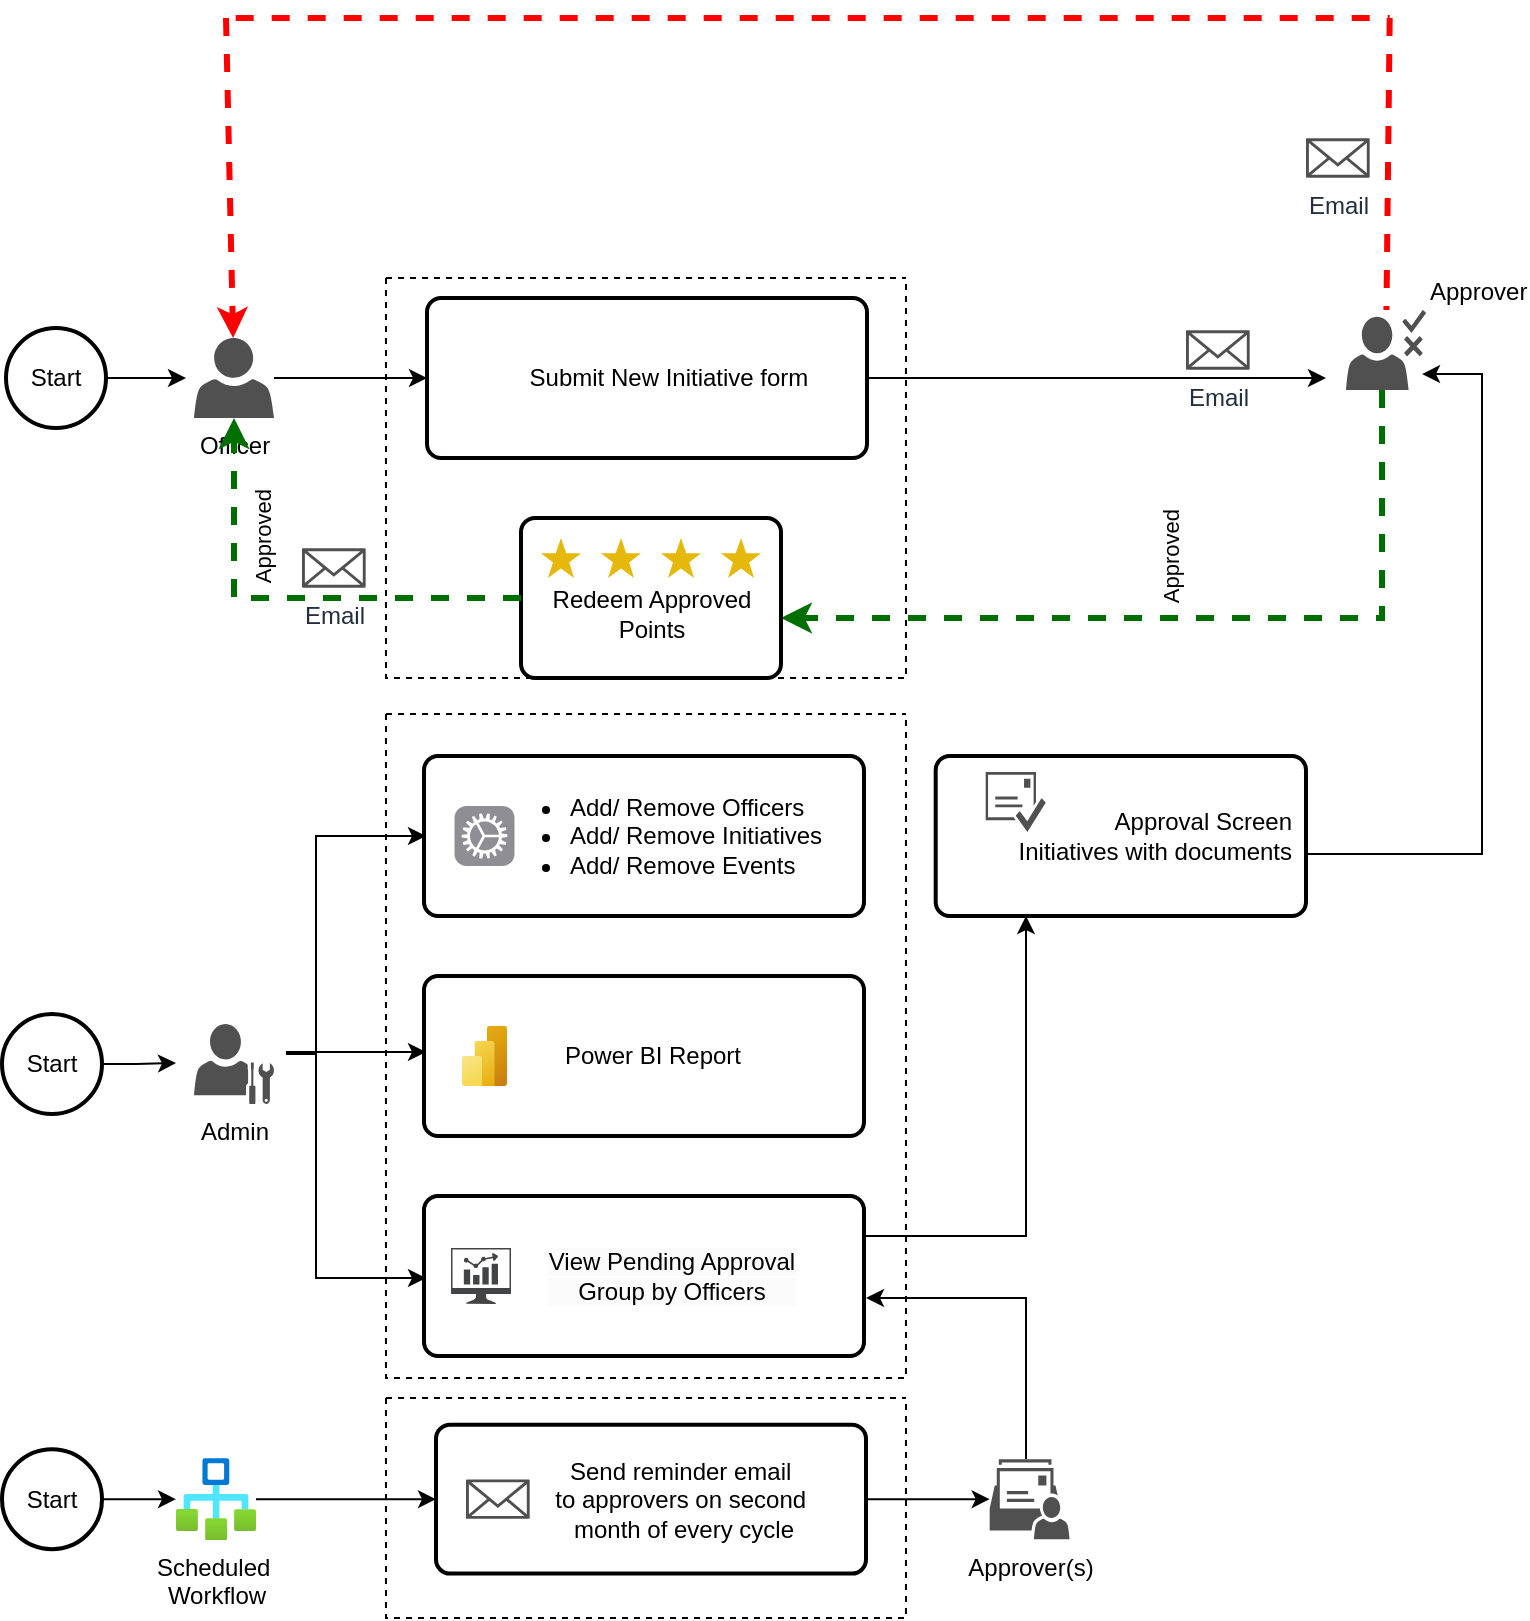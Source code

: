 <mxfile version="24.8.0">
  <diagram id="C5RBs43oDa-KdzZeNtuy" name="Page-1">
    <mxGraphModel dx="1050" dy="565" grid="1" gridSize="10" guides="1" tooltips="1" connect="1" arrows="1" fold="1" page="1" pageScale="1" pageWidth="827" pageHeight="1169" math="0" shadow="0">
      <root>
        <mxCell id="WIyWlLk6GJQsqaUBKTNV-0" />
        <mxCell id="WIyWlLk6GJQsqaUBKTNV-1" parent="WIyWlLk6GJQsqaUBKTNV-0" />
        <mxCell id="3lumVSMZ-ujpwdsF0KcU-28" style="edgeStyle=orthogonalEdgeStyle;rounded=0;orthogonalLoop=1;jettySize=auto;html=1;exitX=1;exitY=0.5;exitDx=0;exitDy=0;exitPerimeter=0;" parent="WIyWlLk6GJQsqaUBKTNV-1" source="3lumVSMZ-ujpwdsF0KcU-0" edge="1">
          <mxGeometry relative="1" as="geometry">
            <mxPoint x="132" y="200" as="targetPoint" />
          </mxGeometry>
        </mxCell>
        <mxCell id="3lumVSMZ-ujpwdsF0KcU-0" value="Start" style="strokeWidth=2;html=1;shape=mxgraph.flowchart.start_2;whiteSpace=wrap;" parent="WIyWlLk6GJQsqaUBKTNV-1" vertex="1">
          <mxGeometry x="42" y="175" width="50" height="50" as="geometry" />
        </mxCell>
        <mxCell id="3lumVSMZ-ujpwdsF0KcU-33" value="" style="edgeStyle=orthogonalEdgeStyle;rounded=0;orthogonalLoop=1;jettySize=auto;html=1;" parent="WIyWlLk6GJQsqaUBKTNV-1" edge="1">
          <mxGeometry relative="1" as="geometry">
            <mxPoint x="702" y="200" as="targetPoint" />
            <mxPoint x="472" y="200" as="sourcePoint" />
          </mxGeometry>
        </mxCell>
        <mxCell id="3lumVSMZ-ujpwdsF0KcU-39" style="edgeStyle=orthogonalEdgeStyle;rounded=0;orthogonalLoop=1;jettySize=auto;html=1;entryX=0;entryY=0.5;entryDx=0;entryDy=0;" parent="WIyWlLk6GJQsqaUBKTNV-1" source="3lumVSMZ-ujpwdsF0KcU-34" target="3lumVSMZ-ujpwdsF0KcU-20" edge="1">
          <mxGeometry relative="1" as="geometry" />
        </mxCell>
        <mxCell id="3lumVSMZ-ujpwdsF0KcU-34" value="Officer" style="sketch=0;pointerEvents=1;shadow=0;dashed=0;html=1;strokeColor=none;fillColor=#505050;labelPosition=center;verticalLabelPosition=bottom;verticalAlign=top;outlineConnect=0;align=center;shape=mxgraph.office.users.user;movable=1;resizable=1;rotatable=1;deletable=1;editable=1;locked=0;connectable=1;" parent="WIyWlLk6GJQsqaUBKTNV-1" vertex="1">
          <mxGeometry x="136" y="180" width="40" height="40" as="geometry" />
        </mxCell>
        <mxCell id="3lumVSMZ-ujpwdsF0KcU-56" value="Approved" style="edgeStyle=orthogonalEdgeStyle;rounded=0;orthogonalLoop=1;jettySize=auto;html=1;strokeColor=#006e00;dashed=1;strokeWidth=3;verticalAlign=bottom;labelPosition=left;verticalLabelPosition=top;align=right;horizontal=0;spacingBottom=50;spacingRight=4;" parent="WIyWlLk6GJQsqaUBKTNV-1" source="3lumVSMZ-ujpwdsF0KcU-35" target="3lumVSMZ-ujpwdsF0KcU-25" edge="1">
          <mxGeometry x="0.002" relative="1" as="geometry">
            <Array as="points">
              <mxPoint x="730" y="320" />
            </Array>
            <mxPoint as="offset" />
          </mxGeometry>
        </mxCell>
        <mxCell id="3lumVSMZ-ujpwdsF0KcU-35" value="Approver" style="sketch=0;pointerEvents=1;shadow=0;dashed=0;html=1;strokeColor=none;fillColor=#505050;labelPosition=right;verticalLabelPosition=top;verticalAlign=bottom;outlineConnect=0;align=left;shape=mxgraph.office.users.approver;direction=east;" parent="WIyWlLk6GJQsqaUBKTNV-1" vertex="1">
          <mxGeometry x="712" y="166" width="40" height="40" as="geometry" />
        </mxCell>
        <mxCell id="3lumVSMZ-ujpwdsF0KcU-40" value="Email" style="sketch=0;outlineConnect=0;fontColor=#232F3E;gradientColor=none;fillColor=#505050;strokeColor=none;dashed=0;verticalLabelPosition=bottom;verticalAlign=top;align=center;html=1;fontSize=12;fontStyle=0;aspect=fixed;pointerEvents=1;shape=mxgraph.aws4.email_2;labelPosition=center;textDirection=ltr;" parent="WIyWlLk6GJQsqaUBKTNV-1" vertex="1">
          <mxGeometry x="632" y="176" width="31.84" height="20" as="geometry" />
        </mxCell>
        <mxCell id="3lumVSMZ-ujpwdsF0KcU-44" value="" style="endArrow=none;html=1;rounded=0;dashed=1;strokeColor=#ff0000;strokeWidth=3;" parent="WIyWlLk6GJQsqaUBKTNV-1" edge="1">
          <mxGeometry width="50" height="50" relative="1" as="geometry">
            <mxPoint x="156.84" y="20" as="sourcePoint" />
            <mxPoint x="733.84" y="20" as="targetPoint" />
          </mxGeometry>
        </mxCell>
        <mxCell id="3lumVSMZ-ujpwdsF0KcU-47" value="" style="endArrow=classic;html=1;rounded=0;strokeColor=#ff0000;dashed=1;strokeWidth=3;" parent="WIyWlLk6GJQsqaUBKTNV-1" target="3lumVSMZ-ujpwdsF0KcU-34" edge="1">
          <mxGeometry width="50" height="50" relative="1" as="geometry">
            <mxPoint x="152" y="20" as="sourcePoint" />
            <mxPoint x="202" y="90" as="targetPoint" />
          </mxGeometry>
        </mxCell>
        <mxCell id="3lumVSMZ-ujpwdsF0KcU-57" value="Email" style="sketch=0;outlineConnect=0;fontColor=#232F3E;gradientColor=none;fillColor=#505050;strokeColor=none;dashed=0;verticalLabelPosition=bottom;verticalAlign=top;align=center;html=1;fontSize=12;fontStyle=0;aspect=fixed;pointerEvents=1;shape=mxgraph.aws4.email_2;labelPosition=center;textDirection=ltr;" parent="WIyWlLk6GJQsqaUBKTNV-1" vertex="1">
          <mxGeometry x="190" y="285" width="31.84" height="20" as="geometry" />
        </mxCell>
        <mxCell id="3lumVSMZ-ujpwdsF0KcU-63" value="Email" style="sketch=0;outlineConnect=0;fontColor=#232F3E;gradientColor=none;fillColor=#505050;strokeColor=none;dashed=0;verticalLabelPosition=bottom;verticalAlign=top;align=center;html=1;fontSize=12;fontStyle=0;aspect=fixed;pointerEvents=1;shape=mxgraph.aws4.email_2;labelPosition=center;textDirection=ltr;" parent="WIyWlLk6GJQsqaUBKTNV-1" vertex="1">
          <mxGeometry x="692" y="80" width="31.84" height="20" as="geometry" />
        </mxCell>
        <mxCell id="3lumVSMZ-ujpwdsF0KcU-73" value="" style="edgeStyle=orthogonalEdgeStyle;rounded=0;orthogonalLoop=1;jettySize=auto;html=1;" parent="WIyWlLk6GJQsqaUBKTNV-1" source="3lumVSMZ-ujpwdsF0KcU-64" edge="1">
          <mxGeometry relative="1" as="geometry">
            <mxPoint x="127" y="542.478" as="targetPoint" />
          </mxGeometry>
        </mxCell>
        <mxCell id="3lumVSMZ-ujpwdsF0KcU-64" value="Start" style="strokeWidth=2;html=1;shape=mxgraph.flowchart.start_2;whiteSpace=wrap;" parent="WIyWlLk6GJQsqaUBKTNV-1" vertex="1">
          <mxGeometry x="40" y="518" width="50" height="50" as="geometry" />
        </mxCell>
        <mxCell id="3lumVSMZ-ujpwdsF0KcU-94" value="" style="edgeStyle=orthogonalEdgeStyle;rounded=0;orthogonalLoop=1;jettySize=auto;html=1;exitX=1;exitY=0.25;exitDx=0;exitDy=0;" parent="WIyWlLk6GJQsqaUBKTNV-1" source="3lumVSMZ-ujpwdsF0KcU-76" target="3lumVSMZ-ujpwdsF0KcU-93" edge="1">
          <mxGeometry relative="1" as="geometry">
            <Array as="points">
              <mxPoint x="552" y="629" />
            </Array>
          </mxGeometry>
        </mxCell>
        <mxCell id="3lumVSMZ-ujpwdsF0KcU-88" value="" style="endArrow=none;html=1;rounded=0;dashed=1;strokeColor=#ff0000;strokeWidth=3;" parent="WIyWlLk6GJQsqaUBKTNV-1" target="3lumVSMZ-ujpwdsF0KcU-35" edge="1">
          <mxGeometry width="50" height="50" relative="1" as="geometry">
            <mxPoint x="733.84" y="20" as="sourcePoint" />
            <mxPoint x="1310.84" y="20" as="targetPoint" />
          </mxGeometry>
        </mxCell>
        <mxCell id="3lumVSMZ-ujpwdsF0KcU-99" style="edgeStyle=orthogonalEdgeStyle;rounded=0;orthogonalLoop=1;jettySize=auto;html=1;" parent="WIyWlLk6GJQsqaUBKTNV-1" edge="1">
          <mxGeometry relative="1" as="geometry">
            <mxPoint x="750" y="198.043" as="targetPoint" />
            <mxPoint x="690" y="438" as="sourcePoint" />
            <Array as="points">
              <mxPoint x="780" y="438" />
              <mxPoint x="780" y="198" />
            </Array>
          </mxGeometry>
        </mxCell>
        <mxCell id="3lumVSMZ-ujpwdsF0KcU-110" value="" style="edgeStyle=orthogonalEdgeStyle;rounded=0;orthogonalLoop=1;jettySize=auto;html=1;" parent="WIyWlLk6GJQsqaUBKTNV-1" source="3lumVSMZ-ujpwdsF0KcU-106" target="3lumVSMZ-ujpwdsF0KcU-109" edge="1">
          <mxGeometry relative="1" as="geometry" />
        </mxCell>
        <mxCell id="3lumVSMZ-ujpwdsF0KcU-106" value="Scheduled&amp;nbsp;&lt;div&gt;Workflow&lt;/div&gt;" style="image;aspect=fixed;html=1;points=[];align=center;fontSize=12;image=img/lib/azure2/general/Workflow.svg;" parent="WIyWlLk6GJQsqaUBKTNV-1" vertex="1">
          <mxGeometry x="127" y="740" width="40" height="41.18" as="geometry" />
        </mxCell>
        <mxCell id="3lumVSMZ-ujpwdsF0KcU-108" value="" style="edgeStyle=orthogonalEdgeStyle;rounded=0;orthogonalLoop=1;jettySize=auto;html=1;" parent="WIyWlLk6GJQsqaUBKTNV-1" source="3lumVSMZ-ujpwdsF0KcU-107" target="3lumVSMZ-ujpwdsF0KcU-106" edge="1">
          <mxGeometry relative="1" as="geometry" />
        </mxCell>
        <mxCell id="3lumVSMZ-ujpwdsF0KcU-107" value="Start" style="strokeWidth=2;html=1;shape=mxgraph.flowchart.start_2;whiteSpace=wrap;" parent="WIyWlLk6GJQsqaUBKTNV-1" vertex="1">
          <mxGeometry x="40" y="735.59" width="50" height="50" as="geometry" />
        </mxCell>
        <mxCell id="3lumVSMZ-ujpwdsF0KcU-122" value="" style="edgeStyle=orthogonalEdgeStyle;rounded=0;orthogonalLoop=1;jettySize=auto;html=1;" parent="WIyWlLk6GJQsqaUBKTNV-1" source="3lumVSMZ-ujpwdsF0KcU-109" target="3lumVSMZ-ujpwdsF0KcU-121" edge="1">
          <mxGeometry relative="1" as="geometry" />
        </mxCell>
        <mxCell id="3lumVSMZ-ujpwdsF0KcU-119" value="Admin" style="sketch=0;pointerEvents=1;shadow=0;dashed=0;html=1;strokeColor=none;fillColor=#505050;labelPosition=center;verticalLabelPosition=bottom;verticalAlign=top;outlineConnect=0;align=center;shape=mxgraph.office.users.administrator;" parent="WIyWlLk6GJQsqaUBKTNV-1" vertex="1">
          <mxGeometry x="136" y="523" width="40" height="40" as="geometry" />
        </mxCell>
        <mxCell id="3lumVSMZ-ujpwdsF0KcU-124" style="edgeStyle=orthogonalEdgeStyle;rounded=0;orthogonalLoop=1;jettySize=auto;html=1;" parent="WIyWlLk6GJQsqaUBKTNV-1" source="3lumVSMZ-ujpwdsF0KcU-121" edge="1">
          <mxGeometry relative="1" as="geometry">
            <mxPoint x="472" y="660" as="targetPoint" />
            <Array as="points">
              <mxPoint x="552" y="660" />
            </Array>
          </mxGeometry>
        </mxCell>
        <mxCell id="3lumVSMZ-ujpwdsF0KcU-121" value="Approver(s)" style="sketch=0;pointerEvents=1;shadow=0;dashed=0;html=1;strokeColor=none;fillColor=#505050;labelPosition=center;verticalLabelPosition=bottom;verticalAlign=top;outlineConnect=0;align=center;shape=mxgraph.office.communications.user_mailbox;" parent="WIyWlLk6GJQsqaUBKTNV-1" vertex="1">
          <mxGeometry x="533.84" y="740.59" width="40" height="40" as="geometry" />
        </mxCell>
        <mxCell id="3lumVSMZ-ujpwdsF0KcU-131" value="" style="group" parent="WIyWlLk6GJQsqaUBKTNV-1" vertex="1" connectable="0">
          <mxGeometry x="232" y="150" width="260" height="320" as="geometry" />
        </mxCell>
        <mxCell id="3lumVSMZ-ujpwdsF0KcU-130" value="" style="swimlane;startSize=0;dashed=1;" parent="3lumVSMZ-ujpwdsF0KcU-131" vertex="1">
          <mxGeometry width="260" height="200" as="geometry" />
        </mxCell>
        <mxCell id="3lumVSMZ-ujpwdsF0KcU-140" value="" style="group" parent="3lumVSMZ-ujpwdsF0KcU-130" vertex="1" connectable="0">
          <mxGeometry x="67.5" y="120" width="130" height="80" as="geometry" />
        </mxCell>
        <mxCell id="3lumVSMZ-ujpwdsF0KcU-25" value="Redeem Approved Points" style="rounded=1;whiteSpace=wrap;html=1;absoluteArcSize=1;arcSize=14;strokeWidth=2;spacingTop=16;" parent="3lumVSMZ-ujpwdsF0KcU-140" vertex="1">
          <mxGeometry width="130" height="80" as="geometry" />
        </mxCell>
        <mxCell id="3lumVSMZ-ujpwdsF0KcU-68" value="" style="html=1;dashed=0;aspect=fixed;verticalLabelPosition=bottom;verticalAlign=top;align=center;shape=mxgraph.gmdl.star;strokeColor=none;fillColor=#e5b80b;shadow=0;sketch=0;fontColor=#e5b80b;" parent="3lumVSMZ-ujpwdsF0KcU-140" vertex="1">
          <mxGeometry x="10" y="10" width="20" height="20" as="geometry" />
        </mxCell>
        <mxCell id="3lumVSMZ-ujpwdsF0KcU-69" value="" style="html=1;dashed=0;aspect=fixed;verticalLabelPosition=bottom;verticalAlign=top;align=center;shape=mxgraph.gmdl.star;strokeColor=none;fillColor=#e5b80b;shadow=0;sketch=0;fontColor=#e5b80b;" parent="3lumVSMZ-ujpwdsF0KcU-140" vertex="1">
          <mxGeometry x="40" y="10" width="20" height="20" as="geometry" />
        </mxCell>
        <mxCell id="3lumVSMZ-ujpwdsF0KcU-70" value="" style="html=1;dashed=0;aspect=fixed;verticalLabelPosition=bottom;verticalAlign=top;align=center;shape=mxgraph.gmdl.star;strokeColor=none;fillColor=#e5b80b;shadow=0;sketch=0;fontColor=#e5b80b;" parent="3lumVSMZ-ujpwdsF0KcU-140" vertex="1">
          <mxGeometry x="70" y="10" width="20" height="20" as="geometry" />
        </mxCell>
        <mxCell id="3lumVSMZ-ujpwdsF0KcU-71" value="" style="html=1;dashed=0;aspect=fixed;verticalLabelPosition=bottom;verticalAlign=top;align=center;shape=mxgraph.gmdl.star;strokeColor=none;fillColor=#e5b80b;shadow=0;sketch=0;fontColor=#e5b80b;" parent="3lumVSMZ-ujpwdsF0KcU-140" vertex="1">
          <mxGeometry x="100" y="10" width="20" height="20" as="geometry" />
        </mxCell>
        <mxCell id="3lumVSMZ-ujpwdsF0KcU-20" value="Submit New Initiative form" style="rounded=1;whiteSpace=wrap;html=1;absoluteArcSize=1;arcSize=14;strokeWidth=2;spacingLeft=21;" parent="3lumVSMZ-ujpwdsF0KcU-131" vertex="1">
          <mxGeometry x="20.5" y="10" width="220" height="80" as="geometry" />
        </mxCell>
        <mxCell id="3lumVSMZ-ujpwdsF0KcU-91" value="" style="shape=image;html=1;verticalAlign=top;verticalLabelPosition=bottom;labelBackgroundColor=#ffffff;imageAspect=0;aspect=fixed;image=https://cdn2.iconfinder.com/data/icons/essential-web-4/50/content-form-application-article-paper-128.png" parent="3lumVSMZ-ujpwdsF0KcU-131" vertex="1">
          <mxGeometry x="33" y="35" width="30" height="30" as="geometry" />
        </mxCell>
        <mxCell id="3lumVSMZ-ujpwdsF0KcU-132" value="" style="group" parent="WIyWlLk6GJQsqaUBKTNV-1" vertex="1" connectable="0">
          <mxGeometry x="232" y="368" width="260" height="332" as="geometry" />
        </mxCell>
        <mxCell id="3lumVSMZ-ujpwdsF0KcU-75" value="Power BI Report" style="rounded=1;whiteSpace=wrap;html=1;absoluteArcSize=1;arcSize=14;strokeWidth=2;spacingTop=0;spacingLeft=9;" parent="3lumVSMZ-ujpwdsF0KcU-132" vertex="1">
          <mxGeometry x="19" y="131" width="220" height="80" as="geometry" />
        </mxCell>
        <mxCell id="3lumVSMZ-ujpwdsF0KcU-76" value="&lt;span style=&quot;color: rgb(0, 0, 0); font-family: Helvetica; font-size: 12px; font-style: normal; font-variant-ligatures: normal; font-variant-caps: normal; font-weight: 400; letter-spacing: normal; orphans: 2; text-align: center; text-indent: 0px; text-transform: none; widows: 2; word-spacing: 0px; -webkit-text-stroke-width: 0px; white-space: normal; background-color: rgb(251, 251, 251); text-decoration-thickness: initial; text-decoration-style: initial; text-decoration-color: initial; display: inline !important; float: none;&quot;&gt;View Pending Approval&lt;/span&gt;&lt;div style=&quot;forced-color-adjust: none; color: rgb(0, 0, 0); font-family: Helvetica; font-size: 12px; font-style: normal; font-variant-ligatures: normal; font-variant-caps: normal; font-weight: 400; letter-spacing: normal; orphans: 2; text-align: center; text-indent: 0px; text-transform: none; widows: 2; word-spacing: 0px; -webkit-text-stroke-width: 0px; white-space: normal; background-color: rgb(251, 251, 251); text-decoration-thickness: initial; text-decoration-style: initial; text-decoration-color: initial;&quot;&gt;Group by Officers&lt;/div&gt;" style="rounded=1;whiteSpace=wrap;html=1;absoluteArcSize=1;arcSize=14;strokeWidth=2;align=center;spacingLeft=28;" parent="3lumVSMZ-ujpwdsF0KcU-132" vertex="1">
          <mxGeometry x="19" y="241" width="220" height="80" as="geometry" />
        </mxCell>
        <mxCell id="3lumVSMZ-ujpwdsF0KcU-80" value="&lt;div&gt;&lt;ul&gt;&lt;li style=&quot;text-align: left;&quot;&gt;Add/ Remove Officers&lt;/li&gt;&lt;li style=&quot;text-align: left;&quot;&gt;Add/ Remove Initiatives&lt;/li&gt;&lt;li style=&quot;text-align: left;&quot;&gt;Add/ Remove Events&lt;/li&gt;&lt;/ul&gt;&lt;/div&gt;" style="rounded=1;whiteSpace=wrap;html=1;absoluteArcSize=1;arcSize=14;strokeWidth=2;spacingLeft=12;" parent="3lumVSMZ-ujpwdsF0KcU-132" vertex="1">
          <mxGeometry x="19" y="21" width="220" height="80" as="geometry" />
        </mxCell>
        <mxCell id="3lumVSMZ-ujpwdsF0KcU-96" value="" style="image;aspect=fixed;html=1;points=[];align=center;fontSize=12;image=img/lib/azure2/analytics/Power_BI_Embedded.svg;" parent="3lumVSMZ-ujpwdsF0KcU-132" vertex="1">
          <mxGeometry x="38" y="156" width="22.5" height="30" as="geometry" />
        </mxCell>
        <mxCell id="3lumVSMZ-ujpwdsF0KcU-72" value="" style="sketch=0;pointerEvents=1;shadow=0;dashed=0;html=1;strokeColor=none;fillColor=#434445;aspect=fixed;labelPosition=center;verticalLabelPosition=bottom;verticalAlign=top;align=center;outlineConnect=0;shape=mxgraph.vvd.nsx_dashboard;" parent="3lumVSMZ-ujpwdsF0KcU-132" vertex="1">
          <mxGeometry x="32.5" y="267.05" width="30" height="27.9" as="geometry" />
        </mxCell>
        <mxCell id="3lumVSMZ-ujpwdsF0KcU-123" value="" style="html=1;strokeWidth=1;shadow=0;dashed=0;shape=mxgraph.ios7.misc.settings;fillColor=#8F8E94;strokeColor=none;buttonText=;strokeColor2=#222222;fontColor=#222222;fontSize=8;verticalLabelPosition=bottom;verticalAlign=top;align=center;sketch=0;" parent="3lumVSMZ-ujpwdsF0KcU-132" vertex="1">
          <mxGeometry x="34.25" y="46" width="30" height="30" as="geometry" />
        </mxCell>
        <mxCell id="3lumVSMZ-ujpwdsF0KcU-129" value="" style="swimlane;startSize=0;dashed=1;" parent="3lumVSMZ-ujpwdsF0KcU-132" vertex="1">
          <mxGeometry width="260" height="332" as="geometry" />
        </mxCell>
        <mxCell id="3lumVSMZ-ujpwdsF0KcU-133" value="" style="group" parent="WIyWlLk6GJQsqaUBKTNV-1" vertex="1" connectable="0">
          <mxGeometry x="232" y="710" width="260" height="110" as="geometry" />
        </mxCell>
        <mxCell id="3lumVSMZ-ujpwdsF0KcU-109" value="Send reminder email&amp;nbsp;&lt;div&gt;to approvers on second&amp;nbsp;&lt;/div&gt;&lt;div&gt;month of every cycle&lt;/div&gt;" style="rounded=1;whiteSpace=wrap;html=1;absoluteArcSize=1;arcSize=14;strokeWidth=2;align=center;spacingLeft=33;" parent="3lumVSMZ-ujpwdsF0KcU-133" vertex="1">
          <mxGeometry x="25" y="13.38" width="215" height="74.41" as="geometry" />
        </mxCell>
        <mxCell id="3lumVSMZ-ujpwdsF0KcU-115" value="" style="sketch=0;outlineConnect=0;fontColor=#232F3E;gradientColor=none;fillColor=#505050;strokeColor=none;dashed=0;verticalLabelPosition=bottom;verticalAlign=top;align=center;html=1;fontSize=12;fontStyle=0;aspect=fixed;pointerEvents=1;shape=mxgraph.aws4.email_2;labelPosition=center;textDirection=ltr;" parent="3lumVSMZ-ujpwdsF0KcU-133" vertex="1">
          <mxGeometry x="40.0" y="40.58" width="31.84" height="20" as="geometry" />
        </mxCell>
        <mxCell id="3lumVSMZ-ujpwdsF0KcU-118" value="" style="shape=image;html=1;verticalAlign=top;verticalLabelPosition=bottom;labelBackgroundColor=#ffffff;imageAspect=0;aspect=fixed;image=https://cdn0.iconfinder.com/data/icons/phosphor-fill-vol-3/256/number-circle-one-fill-128.png" parent="3lumVSMZ-ujpwdsF0KcU-133" vertex="1">
          <mxGeometry x="62.5" y="30" width="20" height="20" as="geometry" />
        </mxCell>
        <mxCell id="3lumVSMZ-ujpwdsF0KcU-128" value="" style="swimlane;startSize=0;dashed=1;" parent="3lumVSMZ-ujpwdsF0KcU-133" vertex="1">
          <mxGeometry width="260" height="110" as="geometry" />
        </mxCell>
        <mxCell id="3lumVSMZ-ujpwdsF0KcU-135" style="edgeStyle=orthogonalEdgeStyle;rounded=0;orthogonalLoop=1;jettySize=auto;html=1;" parent="WIyWlLk6GJQsqaUBKTNV-1" edge="1">
          <mxGeometry relative="1" as="geometry">
            <mxPoint x="182" y="538" as="sourcePoint" />
            <mxPoint x="252" y="650" as="targetPoint" />
            <Array as="points">
              <mxPoint x="197" y="538" />
              <mxPoint x="197" y="650" />
              <mxPoint x="252" y="650" />
            </Array>
          </mxGeometry>
        </mxCell>
        <mxCell id="3lumVSMZ-ujpwdsF0KcU-136" style="edgeStyle=orthogonalEdgeStyle;rounded=0;orthogonalLoop=1;jettySize=auto;html=1;" parent="WIyWlLk6GJQsqaUBKTNV-1" edge="1">
          <mxGeometry relative="1" as="geometry">
            <mxPoint x="182" y="538" as="sourcePoint" />
            <mxPoint x="252" y="429" as="targetPoint" />
            <Array as="points">
              <mxPoint x="197" y="538" />
              <mxPoint x="197" y="429" />
            </Array>
          </mxGeometry>
        </mxCell>
        <mxCell id="3lumVSMZ-ujpwdsF0KcU-137" style="edgeStyle=orthogonalEdgeStyle;rounded=0;orthogonalLoop=1;jettySize=auto;html=1;" parent="WIyWlLk6GJQsqaUBKTNV-1" edge="1">
          <mxGeometry relative="1" as="geometry">
            <mxPoint x="182" y="537" as="sourcePoint" />
            <mxPoint x="252" y="537" as="targetPoint" />
          </mxGeometry>
        </mxCell>
        <mxCell id="3lumVSMZ-ujpwdsF0KcU-139" value="" style="group" parent="WIyWlLk6GJQsqaUBKTNV-1" vertex="1" connectable="0">
          <mxGeometry x="506.84" y="389" width="185.16" height="80" as="geometry" />
        </mxCell>
        <mxCell id="3lumVSMZ-ujpwdsF0KcU-93" value="Approval Screen&lt;div&gt;Initiatives with documents&lt;/div&gt;" style="rounded=1;whiteSpace=wrap;html=1;absoluteArcSize=1;arcSize=14;strokeWidth=2;spacingTop=0;spacingLeft=0;align=right;spacingRight=5;" parent="3lumVSMZ-ujpwdsF0KcU-139" vertex="1">
          <mxGeometry width="185.16" height="80" as="geometry" />
        </mxCell>
        <mxCell id="3lumVSMZ-ujpwdsF0KcU-98" value="" style="sketch=0;pointerEvents=1;shadow=0;dashed=0;html=1;strokeColor=none;fillColor=#505050;labelPosition=center;verticalLabelPosition=bottom;verticalAlign=top;outlineConnect=0;align=center;shape=mxgraph.office.concepts.email_approved;" parent="3lumVSMZ-ujpwdsF0KcU-139" vertex="1">
          <mxGeometry x="25" y="7.95" width="30" height="30" as="geometry" />
        </mxCell>
        <mxCell id="aFgD8i5KyM38QFrT0kdE-2" value="Approved" style="edgeStyle=orthogonalEdgeStyle;rounded=0;orthogonalLoop=1;jettySize=auto;html=1;strokeColor=#006e00;dashed=1;strokeWidth=3;verticalAlign=bottom;labelPosition=left;verticalLabelPosition=top;align=right;horizontal=0;spacingBottom=50;spacingRight=4;exitX=0;exitY=0.5;exitDx=0;exitDy=0;" edge="1" parent="WIyWlLk6GJQsqaUBKTNV-1" source="3lumVSMZ-ujpwdsF0KcU-25" target="3lumVSMZ-ujpwdsF0KcU-34">
          <mxGeometry x="0.002" relative="1" as="geometry">
            <Array as="points">
              <mxPoint x="156" y="310" />
            </Array>
            <mxPoint as="offset" />
            <mxPoint x="531.84" y="320" as="sourcePoint" />
            <mxPoint x="465.84" y="434" as="targetPoint" />
          </mxGeometry>
        </mxCell>
      </root>
    </mxGraphModel>
  </diagram>
</mxfile>
